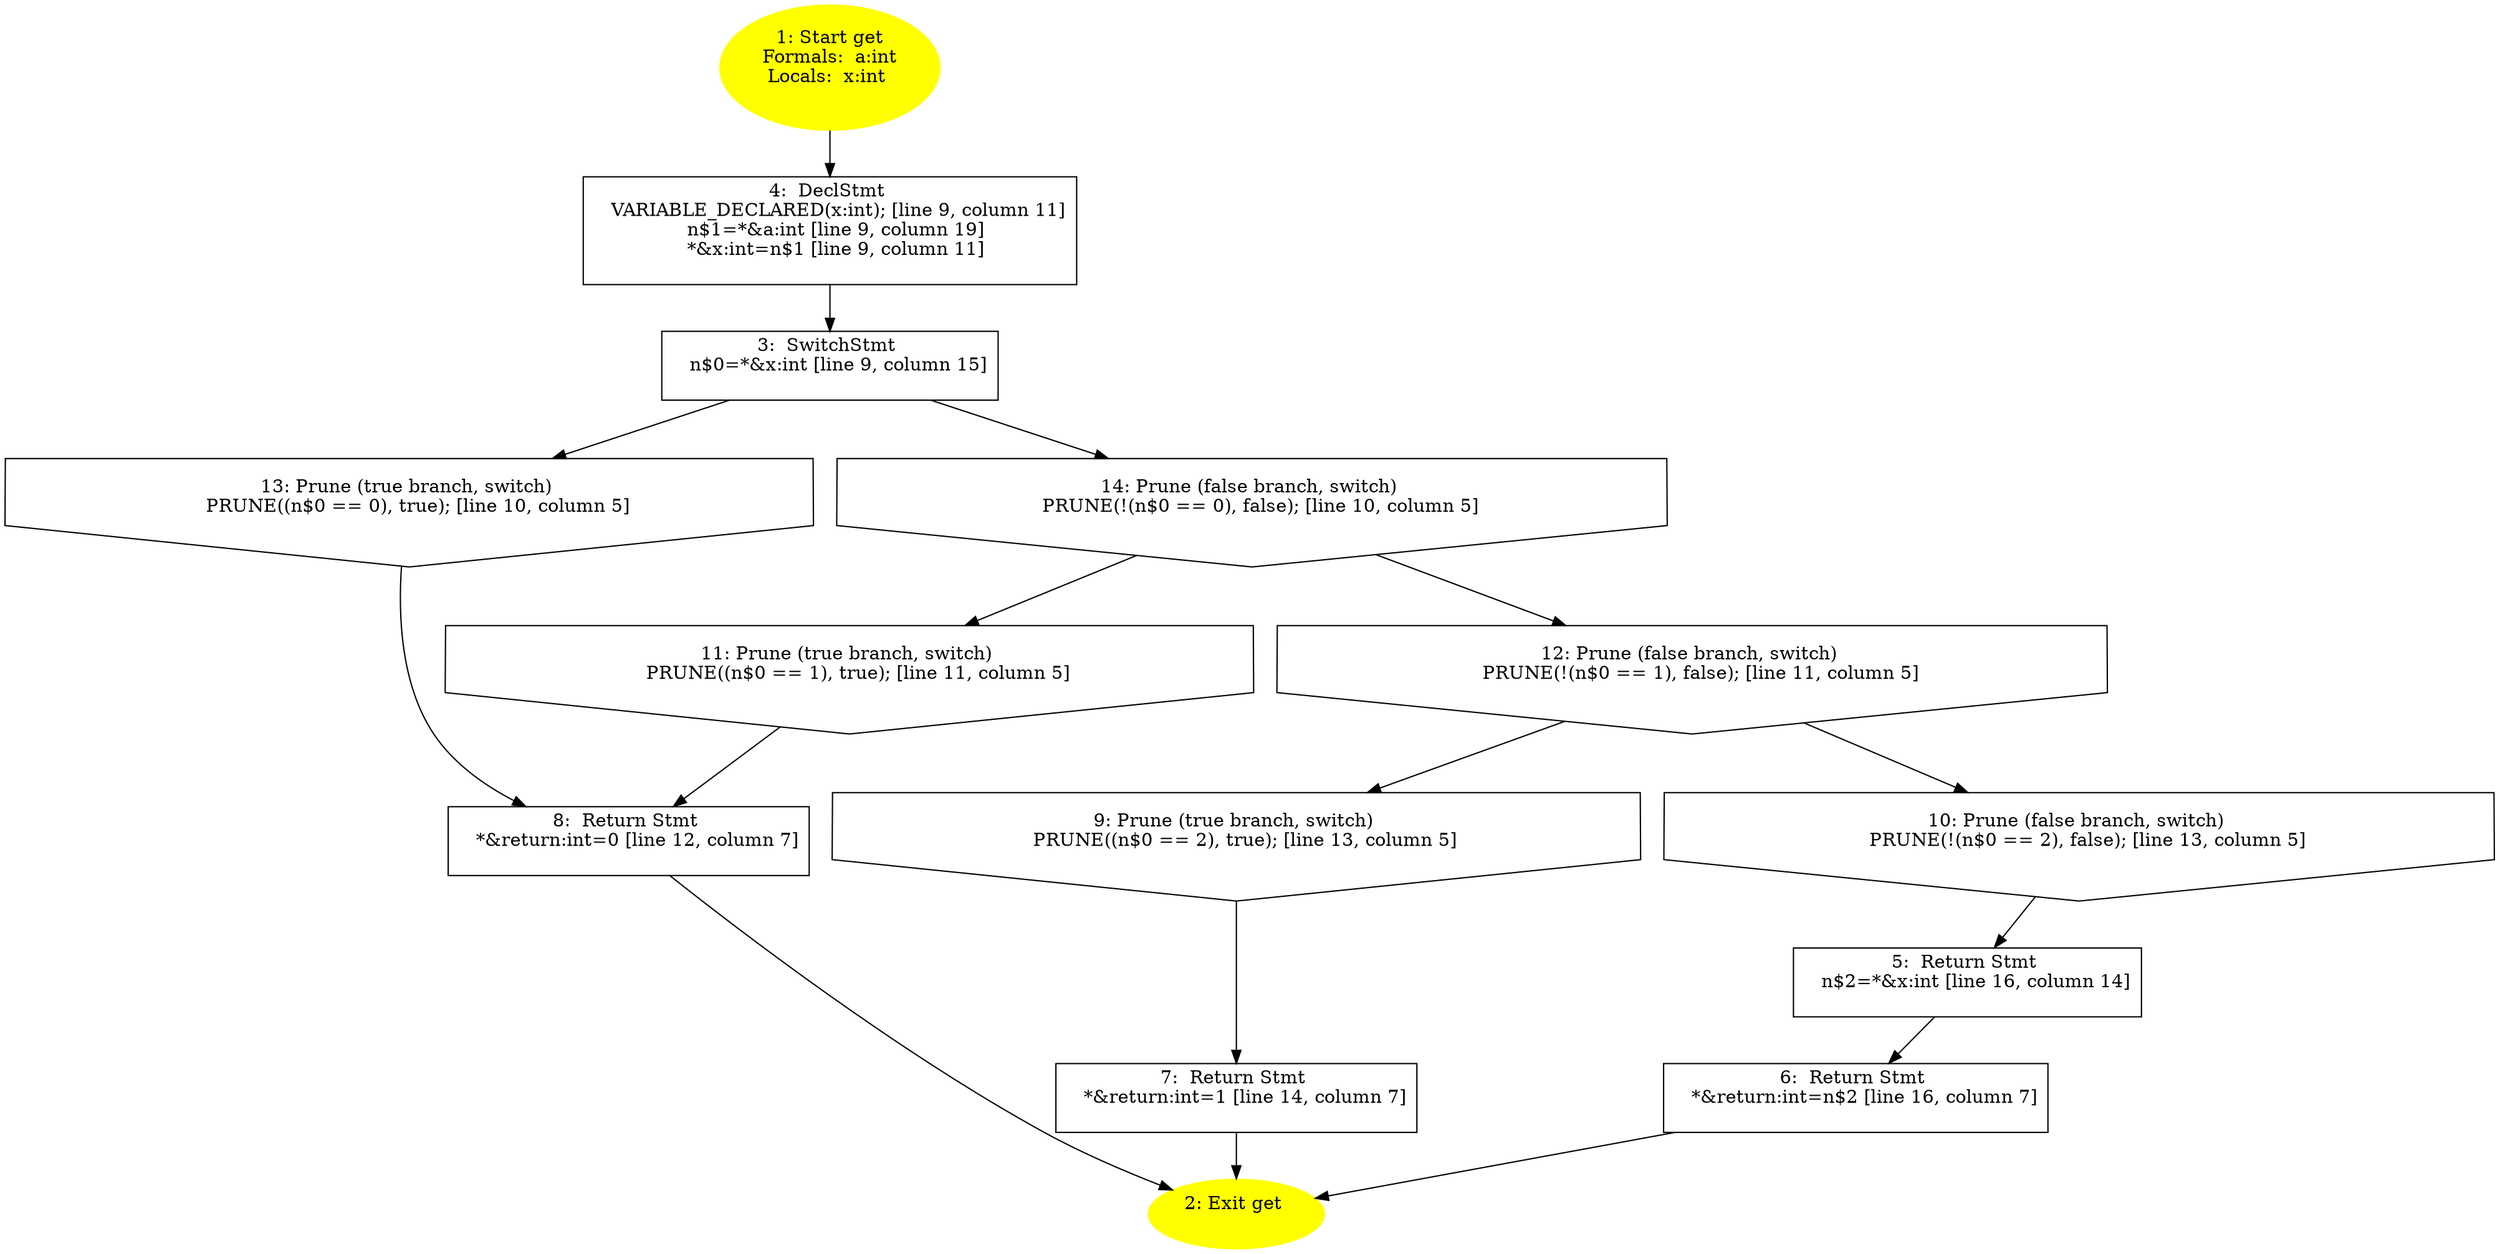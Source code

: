 /* @generated */
digraph cfg {
"get#10177141129833125794.403aae26476e3a02_1" [label="1: Start get\nFormals:  a:int\nLocals:  x:int \n  " color=yellow style=filled]
	

	 "get#10177141129833125794.403aae26476e3a02_1" -> "get#10177141129833125794.403aae26476e3a02_4" ;
"get#10177141129833125794.403aae26476e3a02_2" [label="2: Exit get \n  " color=yellow style=filled]
	

"get#10177141129833125794.403aae26476e3a02_3" [label="3:  SwitchStmt \n   n$0=*&x:int [line 9, column 15]\n " shape="box"]
	

	 "get#10177141129833125794.403aae26476e3a02_3" -> "get#10177141129833125794.403aae26476e3a02_13" ;
	 "get#10177141129833125794.403aae26476e3a02_3" -> "get#10177141129833125794.403aae26476e3a02_14" ;
"get#10177141129833125794.403aae26476e3a02_4" [label="4:  DeclStmt \n   VARIABLE_DECLARED(x:int); [line 9, column 11]\n  n$1=*&a:int [line 9, column 19]\n  *&x:int=n$1 [line 9, column 11]\n " shape="box"]
	

	 "get#10177141129833125794.403aae26476e3a02_4" -> "get#10177141129833125794.403aae26476e3a02_3" ;
"get#10177141129833125794.403aae26476e3a02_5" [label="5:  Return Stmt \n   n$2=*&x:int [line 16, column 14]\n " shape="box"]
	

	 "get#10177141129833125794.403aae26476e3a02_5" -> "get#10177141129833125794.403aae26476e3a02_6" ;
"get#10177141129833125794.403aae26476e3a02_6" [label="6:  Return Stmt \n   *&return:int=n$2 [line 16, column 7]\n " shape="box"]
	

	 "get#10177141129833125794.403aae26476e3a02_6" -> "get#10177141129833125794.403aae26476e3a02_2" ;
"get#10177141129833125794.403aae26476e3a02_7" [label="7:  Return Stmt \n   *&return:int=1 [line 14, column 7]\n " shape="box"]
	

	 "get#10177141129833125794.403aae26476e3a02_7" -> "get#10177141129833125794.403aae26476e3a02_2" ;
"get#10177141129833125794.403aae26476e3a02_8" [label="8:  Return Stmt \n   *&return:int=0 [line 12, column 7]\n " shape="box"]
	

	 "get#10177141129833125794.403aae26476e3a02_8" -> "get#10177141129833125794.403aae26476e3a02_2" ;
"get#10177141129833125794.403aae26476e3a02_9" [label="9: Prune (true branch, switch) \n   PRUNE((n$0 == 2), true); [line 13, column 5]\n " shape="invhouse"]
	

	 "get#10177141129833125794.403aae26476e3a02_9" -> "get#10177141129833125794.403aae26476e3a02_7" ;
"get#10177141129833125794.403aae26476e3a02_10" [label="10: Prune (false branch, switch) \n   PRUNE(!(n$0 == 2), false); [line 13, column 5]\n " shape="invhouse"]
	

	 "get#10177141129833125794.403aae26476e3a02_10" -> "get#10177141129833125794.403aae26476e3a02_5" ;
"get#10177141129833125794.403aae26476e3a02_11" [label="11: Prune (true branch, switch) \n   PRUNE((n$0 == 1), true); [line 11, column 5]\n " shape="invhouse"]
	

	 "get#10177141129833125794.403aae26476e3a02_11" -> "get#10177141129833125794.403aae26476e3a02_8" ;
"get#10177141129833125794.403aae26476e3a02_12" [label="12: Prune (false branch, switch) \n   PRUNE(!(n$0 == 1), false); [line 11, column 5]\n " shape="invhouse"]
	

	 "get#10177141129833125794.403aae26476e3a02_12" -> "get#10177141129833125794.403aae26476e3a02_9" ;
	 "get#10177141129833125794.403aae26476e3a02_12" -> "get#10177141129833125794.403aae26476e3a02_10" ;
"get#10177141129833125794.403aae26476e3a02_13" [label="13: Prune (true branch, switch) \n   PRUNE((n$0 == 0), true); [line 10, column 5]\n " shape="invhouse"]
	

	 "get#10177141129833125794.403aae26476e3a02_13" -> "get#10177141129833125794.403aae26476e3a02_8" ;
"get#10177141129833125794.403aae26476e3a02_14" [label="14: Prune (false branch, switch) \n   PRUNE(!(n$0 == 0), false); [line 10, column 5]\n " shape="invhouse"]
	

	 "get#10177141129833125794.403aae26476e3a02_14" -> "get#10177141129833125794.403aae26476e3a02_11" ;
	 "get#10177141129833125794.403aae26476e3a02_14" -> "get#10177141129833125794.403aae26476e3a02_12" ;
}
